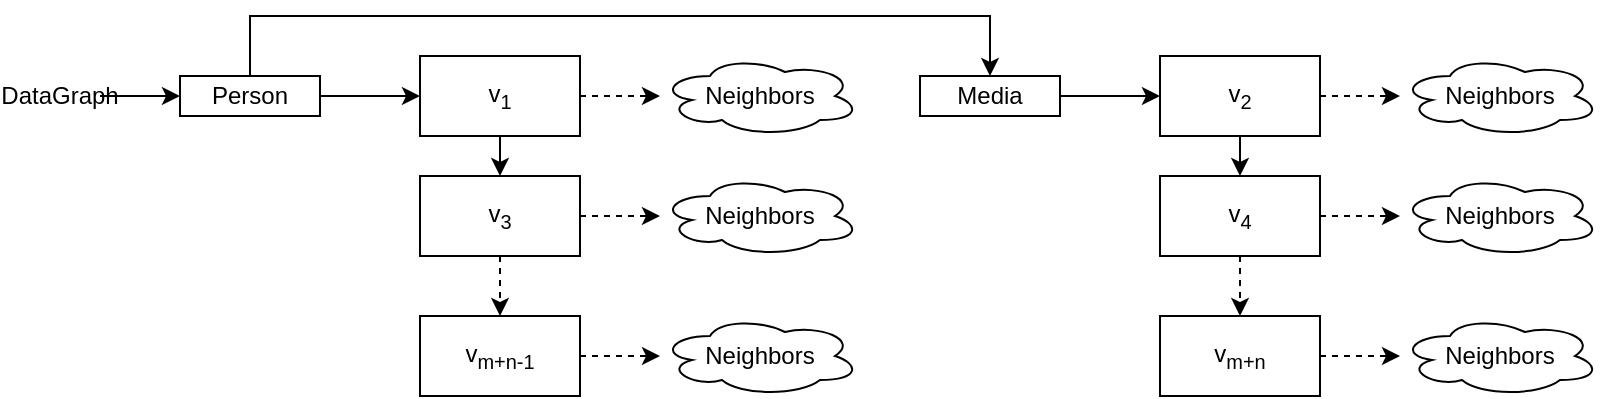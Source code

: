 <mxfile version="14.1.8" type="device"><diagram id="AWNpztVQClA176f-Viap" name="Page-1"><mxGraphModel dx="1102" dy="807" grid="1" gridSize="10" guides="1" tooltips="1" connect="1" arrows="1" fold="1" page="1" pageScale="1" pageWidth="827" pageHeight="1169" math="0" shadow="0"><root><mxCell id="0"/><mxCell id="1" parent="0"/><mxCell id="XT7KRao1BxYB6uw14Ox3-11" style="edgeStyle=orthogonalEdgeStyle;rounded=0;orthogonalLoop=1;jettySize=auto;html=1;exitX=0.5;exitY=1;exitDx=0;exitDy=0;entryX=0.5;entryY=0;entryDx=0;entryDy=0;" edge="1" parent="1" source="XT7KRao1BxYB6uw14Ox3-1" target="XT7KRao1BxYB6uw14Ox3-9"><mxGeometry relative="1" as="geometry"/></mxCell><mxCell id="XT7KRao1BxYB6uw14Ox3-26" value="" style="edgeStyle=orthogonalEdgeStyle;rounded=0;orthogonalLoop=1;jettySize=auto;html=1;dashed=1;" edge="1" parent="1" source="XT7KRao1BxYB6uw14Ox3-1" target="XT7KRao1BxYB6uw14Ox3-25"><mxGeometry relative="1" as="geometry"/></mxCell><mxCell id="XT7KRao1BxYB6uw14Ox3-1" value="v&lt;sub&gt;1&lt;/sub&gt;" style="rounded=0;whiteSpace=wrap;html=1;" vertex="1" parent="1"><mxGeometry x="210" y="120" width="80" height="40" as="geometry"/></mxCell><mxCell id="XT7KRao1BxYB6uw14Ox3-13" style="edgeStyle=orthogonalEdgeStyle;rounded=0;orthogonalLoop=1;jettySize=auto;html=1;exitX=1;exitY=0.5;exitDx=0;exitDy=0;entryX=0;entryY=0.5;entryDx=0;entryDy=0;" edge="1" parent="1" source="XT7KRao1BxYB6uw14Ox3-2" target="XT7KRao1BxYB6uw14Ox3-1"><mxGeometry relative="1" as="geometry"/></mxCell><mxCell id="XT7KRao1BxYB6uw14Ox3-48" style="edgeStyle=orthogonalEdgeStyle;rounded=0;orthogonalLoop=1;jettySize=auto;html=1;exitX=0.5;exitY=0;exitDx=0;exitDy=0;entryX=0.5;entryY=0;entryDx=0;entryDy=0;" edge="1" parent="1" source="XT7KRao1BxYB6uw14Ox3-2" target="XT7KRao1BxYB6uw14Ox3-39"><mxGeometry relative="1" as="geometry"><Array as="points"><mxPoint x="125" y="100"/><mxPoint x="495" y="100"/></Array></mxGeometry></mxCell><mxCell id="XT7KRao1BxYB6uw14Ox3-2" value="Person" style="rounded=0;whiteSpace=wrap;html=1;" vertex="1" parent="1"><mxGeometry x="90" y="130" width="70" height="20" as="geometry"/></mxCell><mxCell id="XT7KRao1BxYB6uw14Ox3-12" style="edgeStyle=orthogonalEdgeStyle;rounded=0;orthogonalLoop=1;jettySize=auto;html=1;exitX=0.5;exitY=1;exitDx=0;exitDy=0;entryX=0.5;entryY=0;entryDx=0;entryDy=0;dashed=1;" edge="1" parent="1" source="XT7KRao1BxYB6uw14Ox3-9" target="XT7KRao1BxYB6uw14Ox3-10"><mxGeometry relative="1" as="geometry"/></mxCell><mxCell id="XT7KRao1BxYB6uw14Ox3-33" style="edgeStyle=orthogonalEdgeStyle;rounded=0;orthogonalLoop=1;jettySize=auto;html=1;exitX=1;exitY=0.5;exitDx=0;exitDy=0;dashed=1;" edge="1" parent="1" source="XT7KRao1BxYB6uw14Ox3-9" target="XT7KRao1BxYB6uw14Ox3-31"><mxGeometry relative="1" as="geometry"/></mxCell><mxCell id="XT7KRao1BxYB6uw14Ox3-9" value="v&lt;sub&gt;3&lt;/sub&gt;" style="rounded=0;whiteSpace=wrap;html=1;" vertex="1" parent="1"><mxGeometry x="210" y="180" width="80" height="40" as="geometry"/></mxCell><mxCell id="XT7KRao1BxYB6uw14Ox3-34" style="edgeStyle=orthogonalEdgeStyle;rounded=0;orthogonalLoop=1;jettySize=auto;html=1;exitX=1;exitY=0.5;exitDx=0;exitDy=0;dashed=1;" edge="1" parent="1" source="XT7KRao1BxYB6uw14Ox3-10" target="XT7KRao1BxYB6uw14Ox3-32"><mxGeometry relative="1" as="geometry"/></mxCell><mxCell id="XT7KRao1BxYB6uw14Ox3-10" value="v&lt;sub&gt;m+n-1&lt;/sub&gt;" style="rounded=0;whiteSpace=wrap;html=1;" vertex="1" parent="1"><mxGeometry x="210" y="250" width="80" height="40" as="geometry"/></mxCell><mxCell id="XT7KRao1BxYB6uw14Ox3-25" value="Neighbors" style="ellipse;shape=cloud;whiteSpace=wrap;html=1;rounded=0;" vertex="1" parent="1"><mxGeometry x="330" y="120" width="100" height="40" as="geometry"/></mxCell><mxCell id="XT7KRao1BxYB6uw14Ox3-31" value="Neighbors" style="ellipse;shape=cloud;whiteSpace=wrap;html=1;rounded=0;" vertex="1" parent="1"><mxGeometry x="330" y="180" width="100" height="40" as="geometry"/></mxCell><mxCell id="XT7KRao1BxYB6uw14Ox3-32" value="Neighbors" style="ellipse;shape=cloud;whiteSpace=wrap;html=1;rounded=0;" vertex="1" parent="1"><mxGeometry x="330" y="250" width="100" height="40" as="geometry"/></mxCell><mxCell id="XT7KRao1BxYB6uw14Ox3-35" style="edgeStyle=orthogonalEdgeStyle;rounded=0;orthogonalLoop=1;jettySize=auto;html=1;exitX=0.5;exitY=1;exitDx=0;exitDy=0;entryX=0.5;entryY=0;entryDx=0;entryDy=0;" edge="1" parent="1" source="XT7KRao1BxYB6uw14Ox3-37" target="XT7KRao1BxYB6uw14Ox3-42"><mxGeometry relative="1" as="geometry"/></mxCell><mxCell id="XT7KRao1BxYB6uw14Ox3-36" value="" style="edgeStyle=orthogonalEdgeStyle;rounded=0;orthogonalLoop=1;jettySize=auto;html=1;dashed=1;" edge="1" parent="1" source="XT7KRao1BxYB6uw14Ox3-37" target="XT7KRao1BxYB6uw14Ox3-45"><mxGeometry relative="1" as="geometry"/></mxCell><mxCell id="XT7KRao1BxYB6uw14Ox3-37" value="v&lt;sub&gt;2&lt;/sub&gt;" style="rounded=0;whiteSpace=wrap;html=1;" vertex="1" parent="1"><mxGeometry x="580" y="120" width="80" height="40" as="geometry"/></mxCell><mxCell id="XT7KRao1BxYB6uw14Ox3-38" style="edgeStyle=orthogonalEdgeStyle;rounded=0;orthogonalLoop=1;jettySize=auto;html=1;exitX=1;exitY=0.5;exitDx=0;exitDy=0;entryX=0;entryY=0.5;entryDx=0;entryDy=0;" edge="1" parent="1" source="XT7KRao1BxYB6uw14Ox3-39" target="XT7KRao1BxYB6uw14Ox3-37"><mxGeometry relative="1" as="geometry"/></mxCell><mxCell id="XT7KRao1BxYB6uw14Ox3-39" value="Media" style="rounded=0;whiteSpace=wrap;html=1;" vertex="1" parent="1"><mxGeometry x="460" y="130" width="70" height="20" as="geometry"/></mxCell><mxCell id="XT7KRao1BxYB6uw14Ox3-40" style="edgeStyle=orthogonalEdgeStyle;rounded=0;orthogonalLoop=1;jettySize=auto;html=1;exitX=0.5;exitY=1;exitDx=0;exitDy=0;entryX=0.5;entryY=0;entryDx=0;entryDy=0;dashed=1;" edge="1" parent="1" source="XT7KRao1BxYB6uw14Ox3-42" target="XT7KRao1BxYB6uw14Ox3-44"><mxGeometry relative="1" as="geometry"/></mxCell><mxCell id="XT7KRao1BxYB6uw14Ox3-41" style="edgeStyle=orthogonalEdgeStyle;rounded=0;orthogonalLoop=1;jettySize=auto;html=1;exitX=1;exitY=0.5;exitDx=0;exitDy=0;dashed=1;" edge="1" parent="1" source="XT7KRao1BxYB6uw14Ox3-42" target="XT7KRao1BxYB6uw14Ox3-46"><mxGeometry relative="1" as="geometry"/></mxCell><mxCell id="XT7KRao1BxYB6uw14Ox3-42" value="v&lt;sub&gt;4&lt;/sub&gt;" style="rounded=0;whiteSpace=wrap;html=1;" vertex="1" parent="1"><mxGeometry x="580" y="180" width="80" height="40" as="geometry"/></mxCell><mxCell id="XT7KRao1BxYB6uw14Ox3-43" style="edgeStyle=orthogonalEdgeStyle;rounded=0;orthogonalLoop=1;jettySize=auto;html=1;exitX=1;exitY=0.5;exitDx=0;exitDy=0;dashed=1;" edge="1" parent="1" source="XT7KRao1BxYB6uw14Ox3-44" target="XT7KRao1BxYB6uw14Ox3-47"><mxGeometry relative="1" as="geometry"/></mxCell><mxCell id="XT7KRao1BxYB6uw14Ox3-44" value="v&lt;sub&gt;m+n&lt;/sub&gt;" style="rounded=0;whiteSpace=wrap;html=1;" vertex="1" parent="1"><mxGeometry x="580" y="250" width="80" height="40" as="geometry"/></mxCell><mxCell id="XT7KRao1BxYB6uw14Ox3-45" value="Neighbors" style="ellipse;shape=cloud;whiteSpace=wrap;html=1;rounded=0;" vertex="1" parent="1"><mxGeometry x="700" y="120" width="100" height="40" as="geometry"/></mxCell><mxCell id="XT7KRao1BxYB6uw14Ox3-46" value="Neighbors" style="ellipse;shape=cloud;whiteSpace=wrap;html=1;rounded=0;" vertex="1" parent="1"><mxGeometry x="700" y="180" width="100" height="40" as="geometry"/></mxCell><mxCell id="XT7KRao1BxYB6uw14Ox3-47" value="Neighbors" style="ellipse;shape=cloud;whiteSpace=wrap;html=1;rounded=0;" vertex="1" parent="1"><mxGeometry x="700" y="250" width="100" height="40" as="geometry"/></mxCell><mxCell id="XT7KRao1BxYB6uw14Ox3-52" value="" style="edgeStyle=orthogonalEdgeStyle;rounded=0;orthogonalLoop=1;jettySize=auto;html=1;" edge="1" parent="1" source="XT7KRao1BxYB6uw14Ox3-51" target="XT7KRao1BxYB6uw14Ox3-2"><mxGeometry relative="1" as="geometry"/></mxCell><mxCell id="XT7KRao1BxYB6uw14Ox3-51" value="DataGraph" style="text;html=1;strokeColor=none;fillColor=none;align=center;verticalAlign=middle;whiteSpace=wrap;rounded=0;" vertex="1" parent="1"><mxGeometry x="10" y="130" width="40" height="20" as="geometry"/></mxCell></root></mxGraphModel></diagram></mxfile>